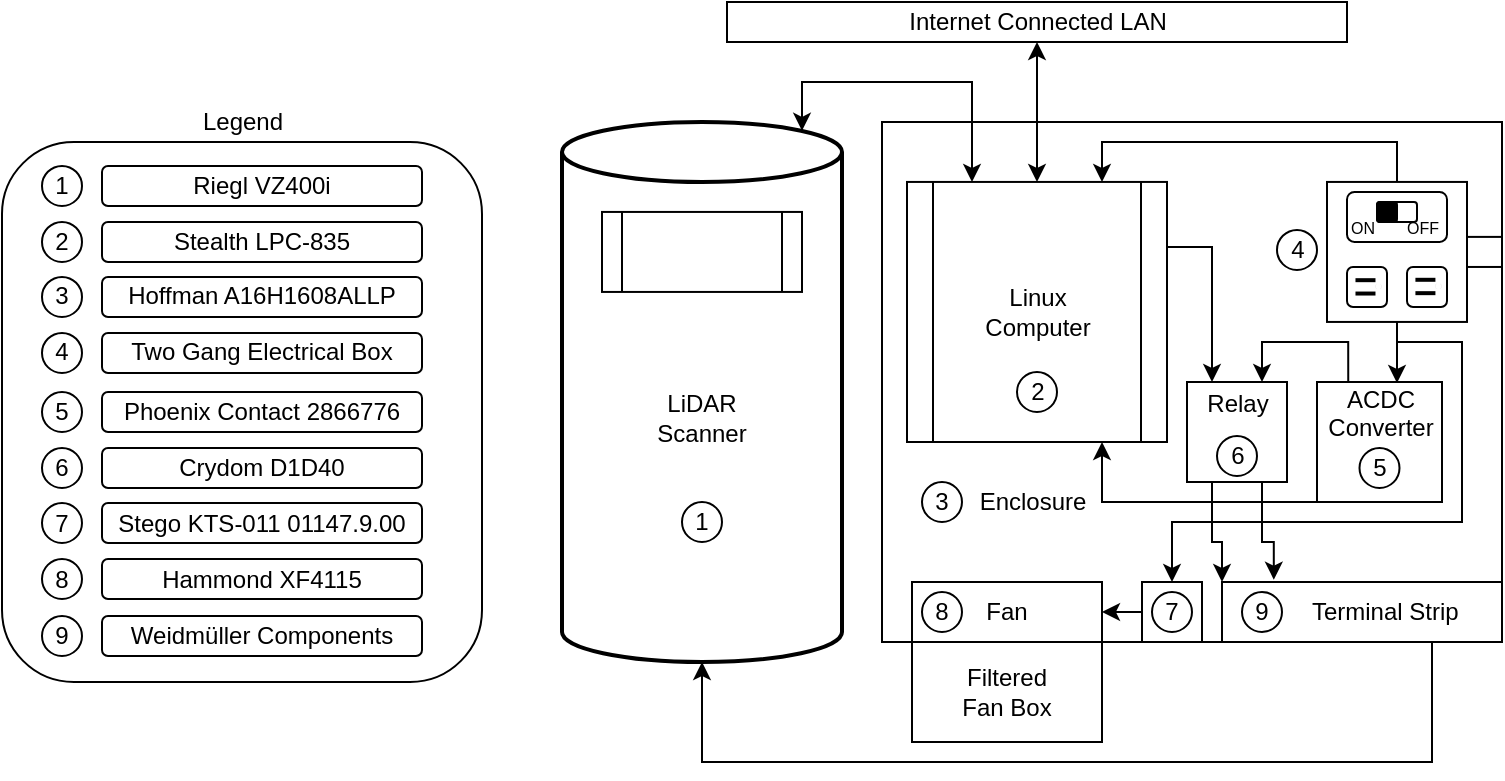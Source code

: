 <mxfile version="13.7.3" type="device"><diagram id="iuFGqqMK683q1JgNVAzX" name="Page-1"><mxGraphModel dx="586" dy="345" grid="1" gridSize="10" guides="1" tooltips="1" connect="1" arrows="1" fold="1" page="1" pageScale="1" pageWidth="850" pageHeight="1100" math="0" shadow="0"><root><mxCell id="0"/><mxCell id="1" parent="0"/><mxCell id="1EYW7y7QSh-HsRFDjJ-z-27" value="" style="rounded=0;whiteSpace=wrap;html=1;strokeWidth=1;" parent="1" vertex="1"><mxGeometry x="480" y="130" width="310" height="260" as="geometry"/></mxCell><mxCell id="1EYW7y7QSh-HsRFDjJ-z-5" value="LiDAR&lt;br&gt;Scanner" style="shape=cylinder3;whiteSpace=wrap;html=1;boundedLbl=1;backgroundOutline=1;size=15;strokeWidth=2;" parent="1" vertex="1"><mxGeometry x="320" y="130" width="140" height="270" as="geometry"/></mxCell><mxCell id="1EYW7y7QSh-HsRFDjJ-z-6" value="" style="shape=process;whiteSpace=wrap;html=1;backgroundOutline=1;" parent="1" vertex="1"><mxGeometry x="340" y="174.97" width="100" height="40" as="geometry"/></mxCell><mxCell id="1EYW7y7QSh-HsRFDjJ-z-35" style="edgeStyle=orthogonalEdgeStyle;rounded=0;orthogonalLoop=1;jettySize=auto;html=1;exitX=0.75;exitY=0;exitDx=0;exitDy=0;entryX=0.5;entryY=0;entryDx=0;entryDy=0;startArrow=classic;startFill=1;endArrow=none;endFill=0;" parent="1" source="1EYW7y7QSh-HsRFDjJ-z-7" target="1EYW7y7QSh-HsRFDjJ-z-10" edge="1"><mxGeometry relative="1" as="geometry"><Array as="points"><mxPoint x="589.5" y="139.97"/><mxPoint x="737.5" y="139.97"/></Array></mxGeometry></mxCell><mxCell id="1EYW7y7QSh-HsRFDjJ-z-37" style="edgeStyle=orthogonalEdgeStyle;rounded=0;orthogonalLoop=1;jettySize=auto;html=1;exitX=1;exitY=0.25;exitDx=0;exitDy=0;entryX=0.25;entryY=0;entryDx=0;entryDy=0;startArrow=none;startFill=0;" parent="1" source="1EYW7y7QSh-HsRFDjJ-z-7" target="1EYW7y7QSh-HsRFDjJ-z-9" edge="1"><mxGeometry relative="1" as="geometry"/></mxCell><mxCell id="1EYW7y7QSh-HsRFDjJ-z-71" style="edgeStyle=orthogonalEdgeStyle;rounded=0;orthogonalLoop=1;jettySize=auto;html=1;exitX=0.5;exitY=0;exitDx=0;exitDy=0;entryX=0.5;entryY=1;entryDx=0;entryDy=0;startArrow=classic;startFill=1;endArrow=classic;endFill=1;strokeWidth=1;" parent="1" source="1EYW7y7QSh-HsRFDjJ-z-7" target="1EYW7y7QSh-HsRFDjJ-z-70" edge="1"><mxGeometry relative="1" as="geometry"/></mxCell><mxCell id="1EYW7y7QSh-HsRFDjJ-z-72" style="edgeStyle=orthogonalEdgeStyle;rounded=0;orthogonalLoop=1;jettySize=auto;html=1;exitX=0.25;exitY=0;exitDx=0;exitDy=0;entryX=0.855;entryY=0;entryDx=0;entryDy=4.35;entryPerimeter=0;startArrow=classic;startFill=1;endArrow=classic;endFill=1;strokeWidth=1;" parent="1" source="1EYW7y7QSh-HsRFDjJ-z-7" target="1EYW7y7QSh-HsRFDjJ-z-5" edge="1"><mxGeometry relative="1" as="geometry"><Array as="points"><mxPoint x="525" y="110"/><mxPoint x="440" y="110"/><mxPoint x="440" y="134"/></Array></mxGeometry></mxCell><mxCell id="1EYW7y7QSh-HsRFDjJ-z-7" value="Linux&lt;br&gt;Computer" style="shape=process;whiteSpace=wrap;html=1;backgroundOutline=1;" parent="1" vertex="1"><mxGeometry x="492.5" y="159.97" width="130" height="130.03" as="geometry"/></mxCell><mxCell id="1EYW7y7QSh-HsRFDjJ-z-67" style="edgeStyle=orthogonalEdgeStyle;rounded=0;orthogonalLoop=1;jettySize=auto;html=1;exitX=0.75;exitY=1;exitDx=0;exitDy=0;entryX=0.185;entryY=-0.038;entryDx=0;entryDy=0;startArrow=none;startFill=0;strokeWidth=1;entryPerimeter=0;" parent="1" source="1EYW7y7QSh-HsRFDjJ-z-9" target="1EYW7y7QSh-HsRFDjJ-z-30" edge="1"><mxGeometry relative="1" as="geometry"><Array as="points"><mxPoint x="670" y="340"/><mxPoint x="676" y="340"/></Array></mxGeometry></mxCell><mxCell id="1EYW7y7QSh-HsRFDjJ-z-68" style="edgeStyle=orthogonalEdgeStyle;rounded=0;orthogonalLoop=1;jettySize=auto;html=1;exitX=0.25;exitY=1;exitDx=0;exitDy=0;entryX=0;entryY=0;entryDx=0;entryDy=0;startArrow=none;startFill=0;strokeWidth=1;" parent="1" source="1EYW7y7QSh-HsRFDjJ-z-9" target="1EYW7y7QSh-HsRFDjJ-z-30" edge="1"><mxGeometry relative="1" as="geometry"><Array as="points"><mxPoint x="645" y="340"/><mxPoint x="650" y="340"/></Array></mxGeometry></mxCell><mxCell id="1EYW7y7QSh-HsRFDjJ-z-9" value="&lt;span&gt;Relay&lt;br&gt;&lt;br&gt;&lt;br&gt;&lt;/span&gt;" style="rounded=0;whiteSpace=wrap;html=1;" parent="1" vertex="1"><mxGeometry x="632.5" y="260" width="50" height="50" as="geometry"/></mxCell><mxCell id="1EYW7y7QSh-HsRFDjJ-z-33" style="edgeStyle=orthogonalEdgeStyle;rounded=0;orthogonalLoop=1;jettySize=auto;html=1;exitX=0.5;exitY=1;exitDx=0;exitDy=0;entryX=0.644;entryY=0.009;entryDx=0;entryDy=0;startArrow=none;startFill=0;entryPerimeter=0;" parent="1" source="1EYW7y7QSh-HsRFDjJ-z-10" target="1EYW7y7QSh-HsRFDjJ-z-24" edge="1"><mxGeometry relative="1" as="geometry"><Array as="points"><mxPoint x="738" y="261"/></Array></mxGeometry></mxCell><mxCell id="Dt39EihaQNvYdXm-Hbjs-6" style="edgeStyle=orthogonalEdgeStyle;rounded=0;orthogonalLoop=1;jettySize=auto;html=1;entryX=0.5;entryY=0;entryDx=0;entryDy=0;" parent="1" target="1EYW7y7QSh-HsRFDjJ-z-29" edge="1"><mxGeometry relative="1" as="geometry"><mxPoint x="738" y="240" as="sourcePoint"/><Array as="points"><mxPoint x="738" y="240"/><mxPoint x="770" y="240"/><mxPoint x="770" y="330"/><mxPoint x="625" y="330"/></Array></mxGeometry></mxCell><mxCell id="1EYW7y7QSh-HsRFDjJ-z-10" value="" style="whiteSpace=wrap;html=1;aspect=fixed;" parent="1" vertex="1"><mxGeometry x="702.5" y="159.97" width="70" height="70" as="geometry"/></mxCell><mxCell id="1EYW7y7QSh-HsRFDjJ-z-20" value="" style="rounded=1;whiteSpace=wrap;html=1;strokeWidth=1;" parent="1" vertex="1"><mxGeometry x="742.5" y="202.48" width="20" height="20" as="geometry"/></mxCell><mxCell id="1EYW7y7QSh-HsRFDjJ-z-21" value="" style="rounded=1;whiteSpace=wrap;html=1;strokeWidth=1;" parent="1" vertex="1"><mxGeometry x="712.5" y="202.48" width="20" height="20" as="geometry"/></mxCell><mxCell id="1EYW7y7QSh-HsRFDjJ-z-58" style="edgeStyle=orthogonalEdgeStyle;rounded=0;orthogonalLoop=1;jettySize=auto;html=1;exitX=0.25;exitY=0;exitDx=0;exitDy=0;entryX=0.75;entryY=0;entryDx=0;entryDy=0;startArrow=none;startFill=0;strokeWidth=1;" parent="1" source="1EYW7y7QSh-HsRFDjJ-z-24" target="1EYW7y7QSh-HsRFDjJ-z-9" edge="1"><mxGeometry relative="1" as="geometry"/></mxCell><mxCell id="wgX2ZwcklZeUP1tfYh2z-1" style="edgeStyle=orthogonalEdgeStyle;rounded=0;orthogonalLoop=1;jettySize=auto;html=1;exitX=0;exitY=1;exitDx=0;exitDy=0;entryX=0.75;entryY=1;entryDx=0;entryDy=0;" edge="1" parent="1" source="1EYW7y7QSh-HsRFDjJ-z-24" target="1EYW7y7QSh-HsRFDjJ-z-7"><mxGeometry relative="1" as="geometry"><Array as="points"><mxPoint x="590" y="320"/></Array></mxGeometry></mxCell><mxCell id="1EYW7y7QSh-HsRFDjJ-z-24" value="ACDC&lt;br&gt;Converter&lt;br&gt;&amp;nbsp;&lt;br&gt;&amp;nbsp;" style="rounded=0;whiteSpace=wrap;html=1;strokeWidth=1;" parent="1" vertex="1"><mxGeometry x="697.5" y="260" width="62.5" height="60" as="geometry"/></mxCell><mxCell id="1EYW7y7QSh-HsRFDjJ-z-25" value="Filtered&lt;br&gt;Fan Box" style="rounded=0;whiteSpace=wrap;html=1;strokeWidth=1;" parent="1" vertex="1"><mxGeometry x="495" y="390" width="95" height="50" as="geometry"/></mxCell><mxCell id="1EYW7y7QSh-HsRFDjJ-z-28" value="Fan" style="rounded=0;whiteSpace=wrap;html=1;strokeWidth=1;" parent="1" vertex="1"><mxGeometry x="495" y="360" width="95" height="30" as="geometry"/></mxCell><mxCell id="1EYW7y7QSh-HsRFDjJ-z-34" style="edgeStyle=orthogonalEdgeStyle;rounded=0;orthogonalLoop=1;jettySize=auto;html=1;exitX=0;exitY=0.5;exitDx=0;exitDy=0;entryX=1;entryY=0.5;entryDx=0;entryDy=0;startArrow=none;startFill=0;" parent="1" source="1EYW7y7QSh-HsRFDjJ-z-29" target="1EYW7y7QSh-HsRFDjJ-z-28" edge="1"><mxGeometry relative="1" as="geometry"/></mxCell><mxCell id="1EYW7y7QSh-HsRFDjJ-z-29" value="" style="rounded=0;whiteSpace=wrap;html=1;strokeWidth=1;" parent="1" vertex="1"><mxGeometry x="610" y="360" width="30" height="30" as="geometry"/></mxCell><mxCell id="1EYW7y7QSh-HsRFDjJ-z-74" style="edgeStyle=orthogonalEdgeStyle;rounded=0;orthogonalLoop=1;jettySize=auto;html=1;exitX=0.75;exitY=1;exitDx=0;exitDy=0;entryX=0.5;entryY=1;entryDx=0;entryDy=0;entryPerimeter=0;startArrow=none;startFill=0;endArrow=classic;endFill=1;strokeWidth=1;" parent="1" source="1EYW7y7QSh-HsRFDjJ-z-30" target="1EYW7y7QSh-HsRFDjJ-z-5" edge="1"><mxGeometry relative="1" as="geometry"><Array as="points"><mxPoint x="755" y="450"/><mxPoint x="390" y="450"/></Array></mxGeometry></mxCell><mxCell id="1EYW7y7QSh-HsRFDjJ-z-30" value="&amp;nbsp; &amp;nbsp; &amp;nbsp; &amp;nbsp;Terminal Strip" style="rounded=0;whiteSpace=wrap;html=1;strokeWidth=1;" parent="1" vertex="1"><mxGeometry x="650" y="360" width="140" height="30" as="geometry"/></mxCell><mxCell id="1EYW7y7QSh-HsRFDjJ-z-39" value="" style="rounded=0;whiteSpace=wrap;html=1;strokeWidth=1;" parent="1" vertex="1"><mxGeometry x="772.5" y="187.45" width="17.5" height="15.03" as="geometry"/></mxCell><mxCell id="1EYW7y7QSh-HsRFDjJ-z-52" value="" style="endArrow=none;html=1;strokeWidth=2;" parent="1" edge="1"><mxGeometry width="50" height="50" relative="1" as="geometry"><mxPoint x="716.74" y="209.09" as="sourcePoint"/><mxPoint x="726.74" y="209.09" as="targetPoint"/><Array as="points"><mxPoint x="726.74" y="209.09"/></Array></mxGeometry></mxCell><mxCell id="1EYW7y7QSh-HsRFDjJ-z-53" value="" style="endArrow=none;html=1;strokeWidth=2;" parent="1" edge="1"><mxGeometry width="50" height="50" relative="1" as="geometry"><mxPoint x="716.74" y="215.77" as="sourcePoint"/><mxPoint x="726.74" y="215.77" as="targetPoint"/><Array as="points"><mxPoint x="726.74" y="215.77"/></Array></mxGeometry></mxCell><mxCell id="1EYW7y7QSh-HsRFDjJ-z-54" value="" style="ellipse;whiteSpace=wrap;html=1;aspect=fixed;strokeColor=#000000;strokeWidth=3;fillColor=#000000;" parent="1" vertex="1"><mxGeometry x="728.23" y="212.27" width="0.03" height="0.03" as="geometry"/></mxCell><mxCell id="1EYW7y7QSh-HsRFDjJ-z-55" value="" style="endArrow=none;html=1;strokeWidth=2;" parent="1" edge="1"><mxGeometry width="50" height="50" relative="1" as="geometry"><mxPoint x="746.71" y="208.9" as="sourcePoint"/><mxPoint x="756.71" y="208.9" as="targetPoint"/><Array as="points"/></mxGeometry></mxCell><mxCell id="1EYW7y7QSh-HsRFDjJ-z-56" value="" style="endArrow=none;html=1;strokeWidth=2;" parent="1" edge="1"><mxGeometry width="50" height="50" relative="1" as="geometry"><mxPoint x="746.71" y="215.58" as="sourcePoint"/><mxPoint x="756.71" y="215.58" as="targetPoint"/><Array as="points"><mxPoint x="756.71" y="215.58"/></Array></mxGeometry></mxCell><mxCell id="1EYW7y7QSh-HsRFDjJ-z-57" value="" style="ellipse;whiteSpace=wrap;html=1;aspect=fixed;strokeColor=#000000;strokeWidth=3;fillColor=#000000;" parent="1" vertex="1"><mxGeometry x="758.2" y="212.08" width="0.03" height="0.03" as="geometry"/></mxCell><mxCell id="1EYW7y7QSh-HsRFDjJ-z-70" value="Internet Connected LAN" style="rounded=0;whiteSpace=wrap;html=1;strokeWidth=1;" parent="1" vertex="1"><mxGeometry x="402.5" y="70" width="310" height="20" as="geometry"/></mxCell><mxCell id="fjoZXueXaSHJBgY759V--1" value="1" style="ellipse;whiteSpace=wrap;html=1;aspect=fixed;" parent="1" vertex="1"><mxGeometry x="380" y="320" width="20" height="20" as="geometry"/></mxCell><mxCell id="fjoZXueXaSHJBgY759V--2" value="2" style="ellipse;whiteSpace=wrap;html=1;aspect=fixed;" parent="1" vertex="1"><mxGeometry x="547.5" y="255" width="20" height="20" as="geometry"/></mxCell><mxCell id="fjoZXueXaSHJBgY759V--3" value="3" style="ellipse;whiteSpace=wrap;html=1;aspect=fixed;" parent="1" vertex="1"><mxGeometry x="500" y="310" width="20" height="20" as="geometry"/></mxCell><mxCell id="fjoZXueXaSHJBgY759V--5" value="5" style="ellipse;whiteSpace=wrap;html=1;aspect=fixed;" parent="1" vertex="1"><mxGeometry x="718.75" y="293" width="20" height="20" as="geometry"/></mxCell><mxCell id="fjoZXueXaSHJBgY759V--6" value="6" style="ellipse;whiteSpace=wrap;html=1;aspect=fixed;" parent="1" vertex="1"><mxGeometry x="647.5" y="287" width="20" height="20" as="geometry"/></mxCell><mxCell id="fjoZXueXaSHJBgY759V--7" value="9" style="ellipse;whiteSpace=wrap;html=1;aspect=fixed;" parent="1" vertex="1"><mxGeometry x="660" y="365" width="20" height="20" as="geometry"/></mxCell><mxCell id="fjoZXueXaSHJBgY759V--8" value="7" style="ellipse;whiteSpace=wrap;html=1;aspect=fixed;" parent="1" vertex="1"><mxGeometry x="615" y="365" width="20" height="20" as="geometry"/></mxCell><mxCell id="fjoZXueXaSHJBgY759V--9" value="Enclosure" style="text;html=1;align=center;verticalAlign=middle;resizable=0;points=[];autosize=1;" parent="1" vertex="1"><mxGeometry x="520" y="310" width="70" height="20" as="geometry"/></mxCell><mxCell id="fjoZXueXaSHJBgY759V--10" value="8" style="ellipse;whiteSpace=wrap;html=1;aspect=fixed;" parent="1" vertex="1"><mxGeometry x="500" y="365" width="20" height="20" as="geometry"/></mxCell><mxCell id="fjoZXueXaSHJBgY759V--12" value="4" style="ellipse;whiteSpace=wrap;html=1;aspect=fixed;" parent="1" vertex="1"><mxGeometry x="677.5" y="183.97" width="20" height="20" as="geometry"/></mxCell><mxCell id="fjoZXueXaSHJBgY759V--13" value="" style="rounded=1;whiteSpace=wrap;html=1;" parent="1" vertex="1"><mxGeometry x="40" y="140" width="240" height="270" as="geometry"/></mxCell><mxCell id="fjoZXueXaSHJBgY759V--15" value="1" style="ellipse;whiteSpace=wrap;html=1;aspect=fixed;" parent="1" vertex="1"><mxGeometry x="60" y="151.97" width="20" height="20" as="geometry"/></mxCell><mxCell id="fjoZXueXaSHJBgY759V--16" value="2" style="ellipse;whiteSpace=wrap;html=1;aspect=fixed;" parent="1" vertex="1"><mxGeometry x="60" y="179.97" width="20" height="20" as="geometry"/></mxCell><mxCell id="fjoZXueXaSHJBgY759V--17" value="3" style="ellipse;whiteSpace=wrap;html=1;aspect=fixed;" parent="1" vertex="1"><mxGeometry x="60" y="207.48" width="20" height="20" as="geometry"/></mxCell><mxCell id="fjoZXueXaSHJBgY759V--18" value="4" style="ellipse;whiteSpace=wrap;html=1;aspect=fixed;" parent="1" vertex="1"><mxGeometry x="60" y="235.48" width="20" height="20" as="geometry"/></mxCell><mxCell id="fjoZXueXaSHJBgY759V--19" value="5" style="ellipse;whiteSpace=wrap;html=1;aspect=fixed;" parent="1" vertex="1"><mxGeometry x="60" y="265" width="20" height="20" as="geometry"/></mxCell><mxCell id="fjoZXueXaSHJBgY759V--20" value="6" style="ellipse;whiteSpace=wrap;html=1;aspect=fixed;" parent="1" vertex="1"><mxGeometry x="60" y="293" width="20" height="20" as="geometry"/></mxCell><mxCell id="fjoZXueXaSHJBgY759V--21" value="7" style="ellipse;whiteSpace=wrap;html=1;aspect=fixed;" parent="1" vertex="1"><mxGeometry x="60" y="320.51" width="20" height="20" as="geometry"/></mxCell><mxCell id="fjoZXueXaSHJBgY759V--22" value="8" style="ellipse;whiteSpace=wrap;html=1;aspect=fixed;" parent="1" vertex="1"><mxGeometry x="60" y="348.51" width="20" height="20" as="geometry"/></mxCell><mxCell id="fjoZXueXaSHJBgY759V--23" value="9" style="ellipse;whiteSpace=wrap;html=1;aspect=fixed;" parent="1" vertex="1"><mxGeometry x="60" y="377" width="20" height="20" as="geometry"/></mxCell><mxCell id="fjoZXueXaSHJBgY759V--24" value="Riegl VZ400i" style="rounded=1;whiteSpace=wrap;html=1;" parent="1" vertex="1"><mxGeometry x="90" y="151.97" width="160" height="20" as="geometry"/></mxCell><mxCell id="fjoZXueXaSHJBgY759V--25" value="Stealth LPC-835" style="rounded=1;whiteSpace=wrap;html=1;" parent="1" vertex="1"><mxGeometry x="90" y="179.97" width="160" height="20" as="geometry"/></mxCell><mxCell id="fjoZXueXaSHJBgY759V--27" value="Two Gang Electrical Box" style="rounded=1;whiteSpace=wrap;html=1;" parent="1" vertex="1"><mxGeometry x="90" y="235.48" width="160" height="20" as="geometry"/></mxCell><mxCell id="fjoZXueXaSHJBgY759V--28" value="Phoenix Contact 2866776" style="rounded=1;whiteSpace=wrap;html=1;" parent="1" vertex="1"><mxGeometry x="90" y="265" width="160" height="20" as="geometry"/></mxCell><mxCell id="fjoZXueXaSHJBgY759V--29" value="Crydom D1D40" style="rounded=1;whiteSpace=wrap;html=1;" parent="1" vertex="1"><mxGeometry x="90" y="293" width="160" height="20" as="geometry"/></mxCell><mxCell id="fjoZXueXaSHJBgY759V--30" value="Stego KTS-011 01147.9.00" style="rounded=1;whiteSpace=wrap;html=1;" parent="1" vertex="1"><mxGeometry x="90" y="320.51" width="160" height="20" as="geometry"/></mxCell><mxCell id="fjoZXueXaSHJBgY759V--31" value="Hammond XF4115" style="rounded=1;whiteSpace=wrap;html=1;" parent="1" vertex="1"><mxGeometry x="90" y="348.51" width="160" height="20" as="geometry"/></mxCell><mxCell id="fjoZXueXaSHJBgY759V--32" value="Weidm&lt;span class=&quot;st&quot;&gt;ü&lt;/span&gt;ller Components" style="rounded=1;whiteSpace=wrap;html=1;" parent="1" vertex="1"><mxGeometry x="90" y="377" width="160" height="20" as="geometry"/></mxCell><mxCell id="fjoZXueXaSHJBgY759V--33" value="Hoffman A16H1608ALLP" style="rounded=1;whiteSpace=wrap;html=1;" parent="1" vertex="1"><mxGeometry x="90" y="207.48" width="160" height="20" as="geometry"/></mxCell><mxCell id="fjoZXueXaSHJBgY759V--35" value="Legend" style="text;html=1;align=center;verticalAlign=middle;resizable=0;points=[];autosize=1;" parent="1" vertex="1"><mxGeometry x="130" y="120" width="60" height="20" as="geometry"/></mxCell><mxCell id="Dt39EihaQNvYdXm-Hbjs-1" value="" style="rounded=1;whiteSpace=wrap;html=1;" parent="1" vertex="1"><mxGeometry x="712.5" y="164.97" width="50" height="25.03" as="geometry"/></mxCell><mxCell id="Dt39EihaQNvYdXm-Hbjs-2" value="&lt;font style=&quot;font-size: 8px&quot;&gt;ON&lt;/font&gt;" style="text;html=1;align=center;verticalAlign=middle;resizable=0;points=[];autosize=1;" parent="1" vertex="1"><mxGeometry x="705" y="171.97" width="30" height="20" as="geometry"/></mxCell><mxCell id="Dt39EihaQNvYdXm-Hbjs-3" value="&lt;font style=&quot;font-size: 8px&quot;&gt;OFF&lt;/font&gt;" style="text;html=1;align=center;verticalAlign=middle;resizable=0;points=[];autosize=1;" parent="1" vertex="1"><mxGeometry x="735" y="171.97" width="30" height="20" as="geometry"/></mxCell><mxCell id="Dt39EihaQNvYdXm-Hbjs-4" value="" style="rounded=1;whiteSpace=wrap;html=1;" parent="1" vertex="1"><mxGeometry x="727.5" y="169.97" width="20" height="10" as="geometry"/></mxCell><mxCell id="Dt39EihaQNvYdXm-Hbjs-5" value="" style="rounded=1;whiteSpace=wrap;html=1;fillColor=#000000;" parent="1" vertex="1"><mxGeometry x="727.5" y="169.97" width="10" height="10" as="geometry"/></mxCell></root></mxGraphModel></diagram></mxfile>